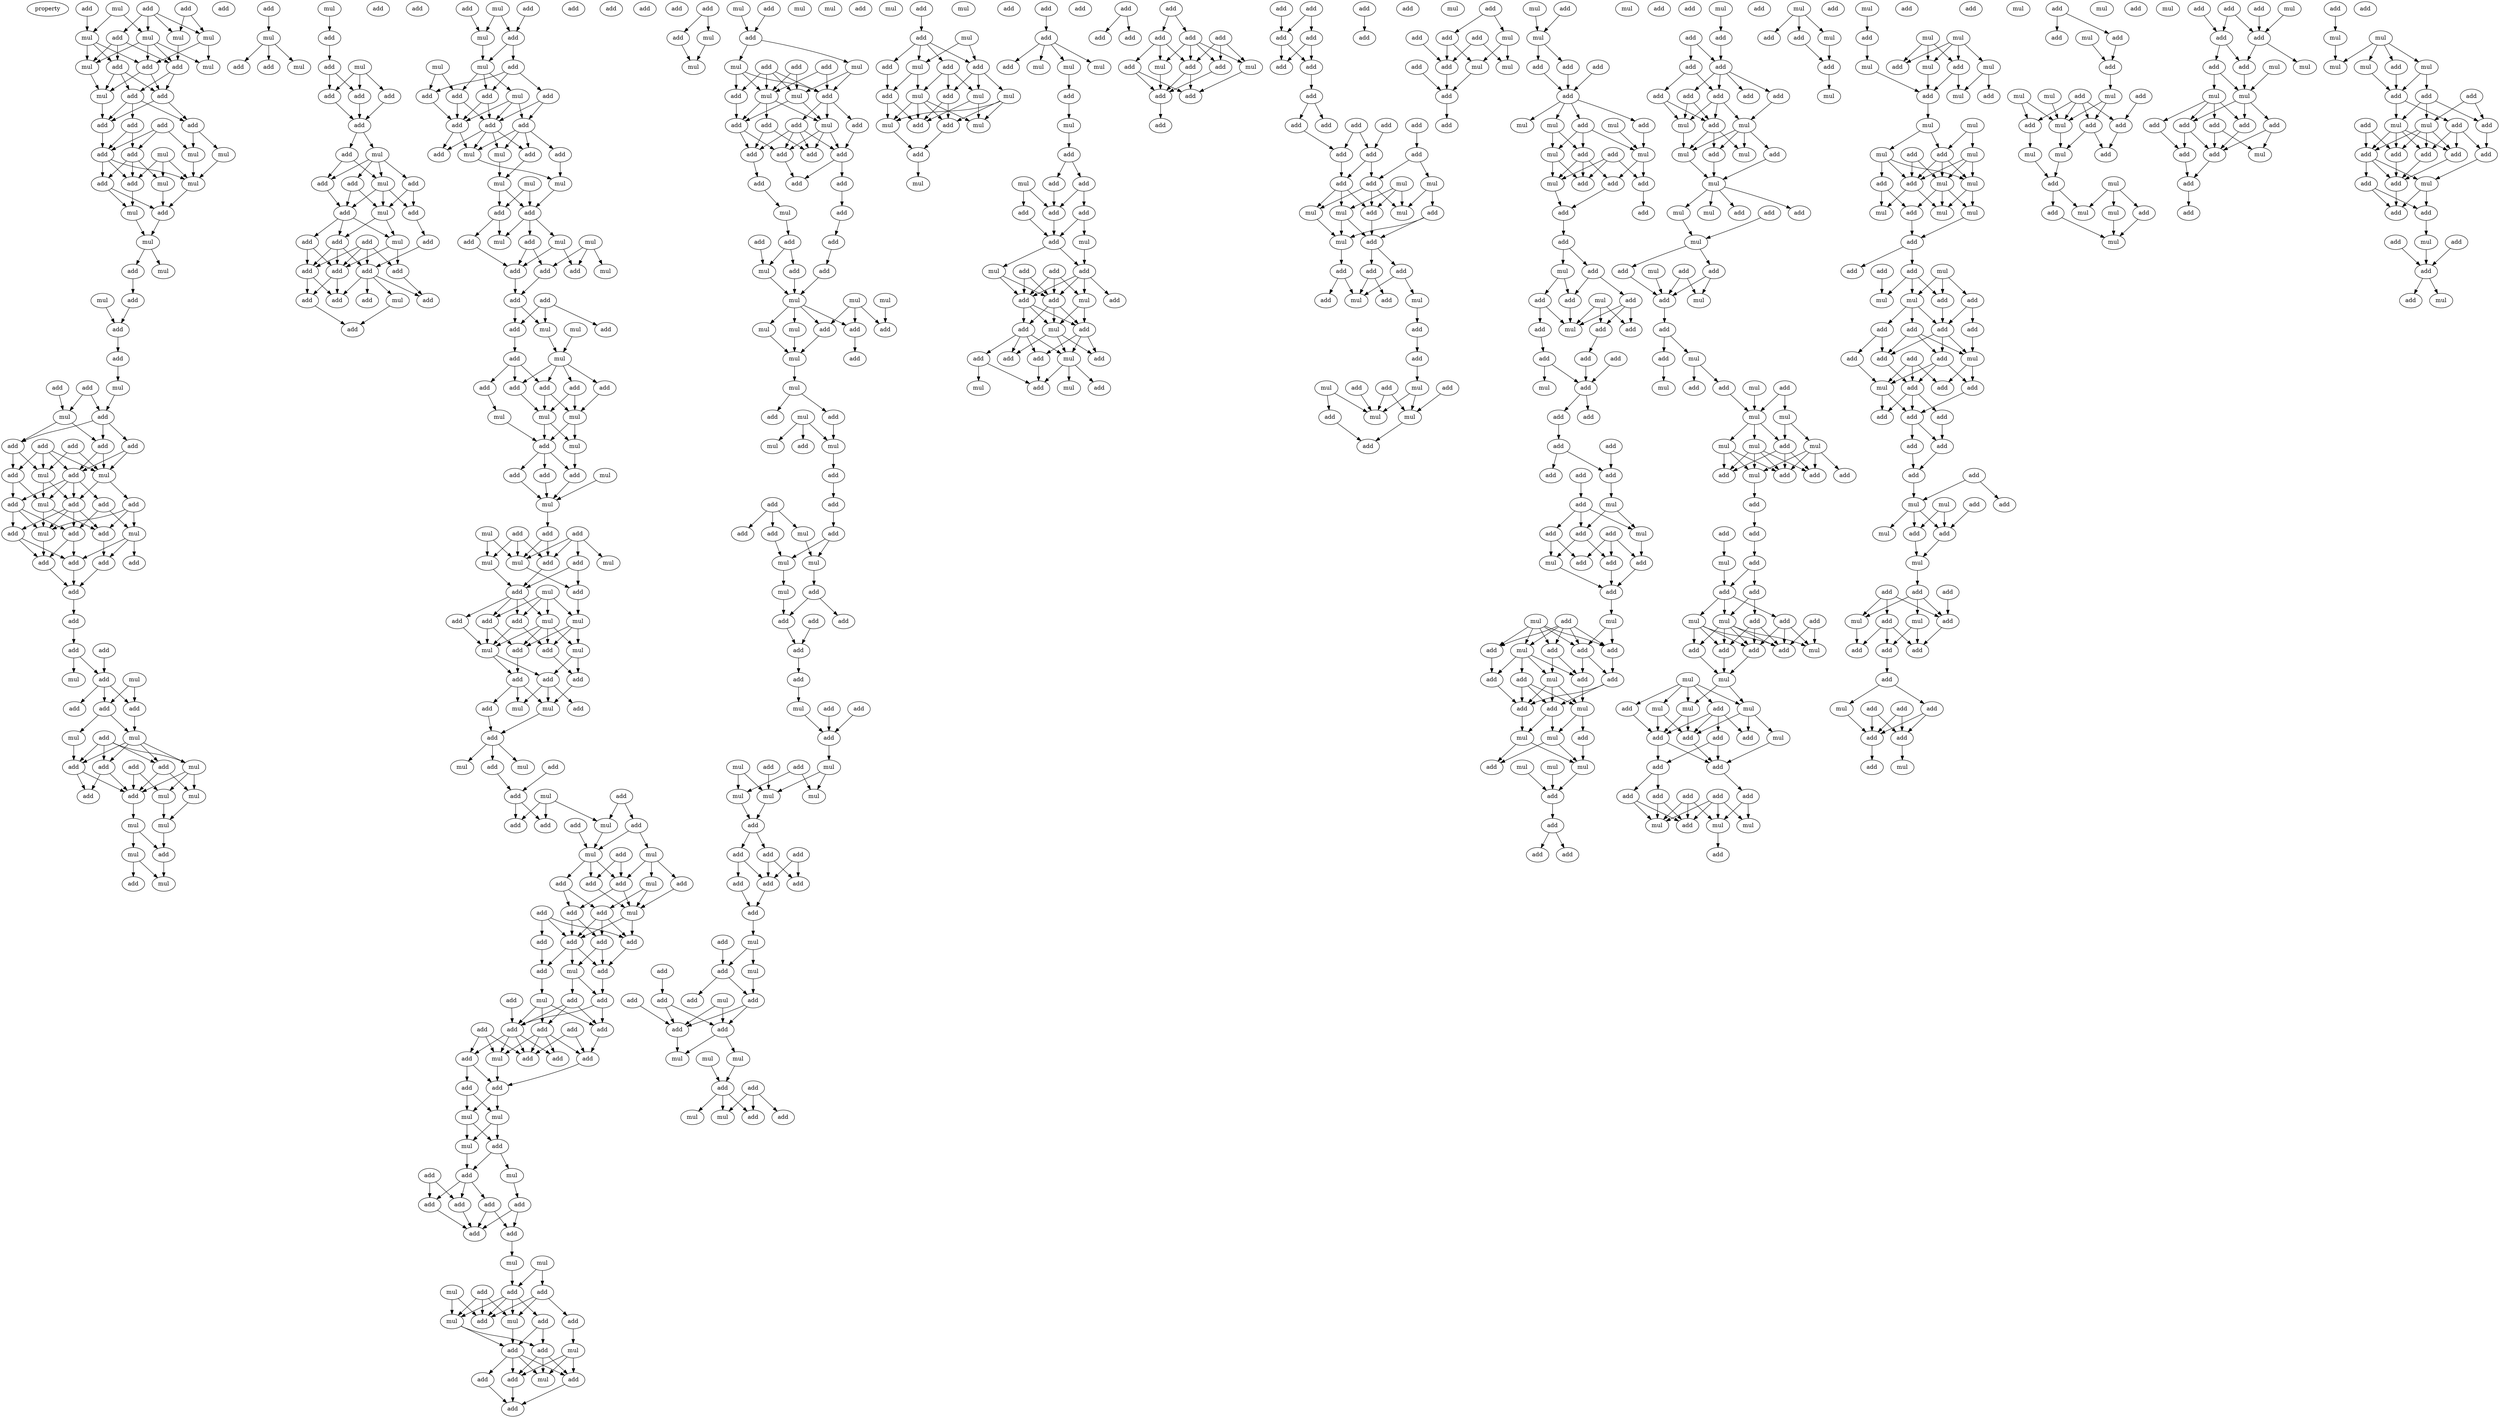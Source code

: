 digraph {
    node [fontcolor=black]
    property [mul=2,lf=1.8]
    0 [ label = add ];
    1 [ label = add ];
    2 [ label = add ];
    3 [ label = mul ];
    4 [ label = mul ];
    5 [ label = mul ];
    6 [ label = mul ];
    7 [ label = mul ];
    8 [ label = add ];
    9 [ label = add ];
    10 [ label = add ];
    11 [ label = mul ];
    12 [ label = add ];
    13 [ label = mul ];
    14 [ label = mul ];
    15 [ label = add ];
    16 [ label = add ];
    17 [ label = add ];
    18 [ label = add ];
    19 [ label = add ];
    20 [ label = add ];
    21 [ label = mul ];
    22 [ label = mul ];
    23 [ label = add ];
    24 [ label = mul ];
    25 [ label = add ];
    26 [ label = mul ];
    27 [ label = mul ];
    28 [ label = add ];
    29 [ label = add ];
    30 [ label = mul ];
    31 [ label = add ];
    32 [ label = mul ];
    33 [ label = add ];
    34 [ label = mul ];
    35 [ label = mul ];
    36 [ label = add ];
    37 [ label = add ];
    38 [ label = add ];
    39 [ label = add ];
    40 [ label = add ];
    41 [ label = mul ];
    42 [ label = add ];
    43 [ label = mul ];
    44 [ label = add ];
    45 [ label = add ];
    46 [ label = add ];
    47 [ label = add ];
    48 [ label = add ];
    49 [ label = add ];
    50 [ label = add ];
    51 [ label = mul ];
    52 [ label = mul ];
    53 [ label = add ];
    54 [ label = add ];
    55 [ label = mul ];
    56 [ label = add ];
    57 [ label = add ];
    58 [ label = add ];
    59 [ label = mul ];
    60 [ label = add ];
    61 [ label = add ];
    62 [ label = mul ];
    63 [ label = add ];
    64 [ label = add ];
    65 [ label = add ];
    66 [ label = add ];
    67 [ label = add ];
    68 [ label = add ];
    69 [ label = add ];
    70 [ label = add ];
    71 [ label = add ];
    72 [ label = mul ];
    73 [ label = add ];
    74 [ label = mul ];
    75 [ label = add ];
    76 [ label = add ];
    77 [ label = add ];
    78 [ label = add ];
    79 [ label = mul ];
    80 [ label = mul ];
    81 [ label = add ];
    82 [ label = mul ];
    83 [ label = add ];
    84 [ label = add ];
    85 [ label = add ];
    86 [ label = add ];
    87 [ label = mul ];
    88 [ label = mul ];
    89 [ label = add ];
    90 [ label = mul ];
    91 [ label = mul ];
    92 [ label = mul ];
    93 [ label = add ];
    94 [ label = add ];
    95 [ label = mul ];
    96 [ label = add ];
    97 [ label = mul ];
    98 [ label = add ];
    99 [ label = mul ];
    100 [ label = add ];
    101 [ label = mul ];
    102 [ label = add ];
    103 [ label = add ];
    104 [ label = mul ];
    105 [ label = add ];
    106 [ label = add ];
    107 [ label = add ];
    108 [ label = add ];
    109 [ label = add ];
    110 [ label = mul ];
    111 [ label = add ];
    112 [ label = add ];
    113 [ label = mul ];
    114 [ label = add ];
    115 [ label = add ];
    116 [ label = add ];
    117 [ label = add ];
    118 [ label = mul ];
    119 [ label = add ];
    120 [ label = add ];
    121 [ label = mul ];
    122 [ label = add ];
    123 [ label = add ];
    124 [ label = add ];
    125 [ label = add ];
    126 [ label = add ];
    127 [ label = add ];
    128 [ label = add ];
    129 [ label = add ];
    130 [ label = mul ];
    131 [ label = add ];
    132 [ label = add ];
    133 [ label = add ];
    134 [ label = add ];
    135 [ label = add ];
    136 [ label = mul ];
    137 [ label = add ];
    138 [ label = add ];
    139 [ label = mul ];
    140 [ label = mul ];
    141 [ label = mul ];
    142 [ label = add ];
    143 [ label = add ];
    144 [ label = add ];
    145 [ label = add ];
    146 [ label = add ];
    147 [ label = mul ];
    148 [ label = add ];
    149 [ label = add ];
    150 [ label = add ];
    151 [ label = add ];
    152 [ label = add ];
    153 [ label = mul ];
    154 [ label = add ];
    155 [ label = mul ];
    156 [ label = mul ];
    157 [ label = mul ];
    158 [ label = mul ];
    159 [ label = add ];
    160 [ label = add ];
    161 [ label = mul ];
    162 [ label = add ];
    163 [ label = mul ];
    164 [ label = add ];
    165 [ label = mul ];
    166 [ label = add ];
    167 [ label = mul ];
    168 [ label = add ];
    169 [ label = add ];
    170 [ label = add ];
    171 [ label = add ];
    172 [ label = mul ];
    173 [ label = add ];
    174 [ label = add ];
    175 [ label = mul ];
    176 [ label = add ];
    177 [ label = add ];
    178 [ label = mul ];
    179 [ label = add ];
    180 [ label = add ];
    181 [ label = add ];
    182 [ label = add ];
    183 [ label = add ];
    184 [ label = mul ];
    185 [ label = mul ];
    186 [ label = mul ];
    187 [ label = mul ];
    188 [ label = add ];
    189 [ label = add ];
    190 [ label = mul ];
    191 [ label = add ];
    192 [ label = add ];
    193 [ label = add ];
    194 [ label = mul ];
    195 [ label = add ];
    196 [ label = mul ];
    197 [ label = add ];
    198 [ label = add ];
    199 [ label = add ];
    200 [ label = add ];
    201 [ label = mul ];
    202 [ label = mul ];
    203 [ label = mul ];
    204 [ label = mul ];
    205 [ label = add ];
    206 [ label = add ];
    207 [ label = mul ];
    208 [ label = add ];
    209 [ label = mul ];
    210 [ label = add ];
    211 [ label = add ];
    212 [ label = add ];
    213 [ label = mul ];
    214 [ label = add ];
    215 [ label = mul ];
    216 [ label = add ];
    217 [ label = add ];
    218 [ label = add ];
    219 [ label = mul ];
    220 [ label = mul ];
    221 [ label = add ];
    222 [ label = add ];
    223 [ label = add ];
    224 [ label = mul ];
    225 [ label = mul ];
    226 [ label = add ];
    227 [ label = add ];
    228 [ label = add ];
    229 [ label = mul ];
    230 [ label = add ];
    231 [ label = add ];
    232 [ label = add ];
    233 [ label = add ];
    234 [ label = add ];
    235 [ label = add ];
    236 [ label = mul ];
    237 [ label = add ];
    238 [ label = mul ];
    239 [ label = mul ];
    240 [ label = add ];
    241 [ label = add ];
    242 [ label = mul ];
    243 [ label = add ];
    244 [ label = add ];
    245 [ label = add ];
    246 [ label = add ];
    247 [ label = add ];
    248 [ label = mul ];
    249 [ label = add ];
    250 [ label = add ];
    251 [ label = add ];
    252 [ label = add ];
    253 [ label = add ];
    254 [ label = add ];
    255 [ label = mul ];
    256 [ label = add ];
    257 [ label = mul ];
    258 [ label = add ];
    259 [ label = add ];
    260 [ label = add ];
    261 [ label = add ];
    262 [ label = add ];
    263 [ label = add ];
    264 [ label = add ];
    265 [ label = add ];
    266 [ label = add ];
    267 [ label = add ];
    268 [ label = add ];
    269 [ label = mul ];
    270 [ label = add ];
    271 [ label = add ];
    272 [ label = mul ];
    273 [ label = mul ];
    274 [ label = mul ];
    275 [ label = add ];
    276 [ label = add ];
    277 [ label = mul ];
    278 [ label = add ];
    279 [ label = add ];
    280 [ label = add ];
    281 [ label = add ];
    282 [ label = add ];
    283 [ label = add ];
    284 [ label = add ];
    285 [ label = mul ];
    286 [ label = mul ];
    287 [ label = add ];
    288 [ label = mul ];
    289 [ label = add ];
    290 [ label = add ];
    291 [ label = add ];
    292 [ label = mul ];
    293 [ label = add ];
    294 [ label = mul ];
    295 [ label = add ];
    296 [ label = add ];
    297 [ label = mul ];
    298 [ label = add ];
    299 [ label = add ];
    300 [ label = add ];
    301 [ label = add ];
    302 [ label = mul ];
    303 [ label = add ];
    304 [ label = add ];
    305 [ label = add ];
    306 [ label = add ];
    307 [ label = mul ];
    308 [ label = mul ];
    309 [ label = add ];
    310 [ label = mul ];
    311 [ label = add ];
    312 [ label = add ];
    313 [ label = add ];
    314 [ label = add ];
    315 [ label = mul ];
    316 [ label = mul ];
    317 [ label = mul ];
    318 [ label = add ];
    319 [ label = mul ];
    320 [ label = add ];
    321 [ label = mul ];
    322 [ label = add ];
    323 [ label = add ];
    324 [ label = add ];
    325 [ label = add ];
    326 [ label = add ];
    327 [ label = add ];
    328 [ label = add ];
    329 [ label = add ];
    330 [ label = add ];
    331 [ label = add ];
    332 [ label = add ];
    333 [ label = mul ];
    334 [ label = add ];
    335 [ label = add ];
    336 [ label = add ];
    337 [ label = add ];
    338 [ label = mul ];
    339 [ label = add ];
    340 [ label = add ];
    341 [ label = mul ];
    342 [ label = mul ];
    343 [ label = mul ];
    344 [ label = mul ];
    345 [ label = add ];
    346 [ label = add ];
    347 [ label = mul ];
    348 [ label = add ];
    349 [ label = mul ];
    350 [ label = add ];
    351 [ label = mul ];
    352 [ label = add ];
    353 [ label = add ];
    354 [ label = mul ];
    355 [ label = add ];
    356 [ label = mul ];
    357 [ label = mul ];
    358 [ label = add ];
    359 [ label = add ];
    360 [ label = add ];
    361 [ label = mul ];
    362 [ label = mul ];
    363 [ label = add ];
    364 [ label = add ];
    365 [ label = add ];
    366 [ label = mul ];
    367 [ label = mul ];
    368 [ label = mul ];
    369 [ label = add ];
    370 [ label = add ];
    371 [ label = add ];
    372 [ label = add ];
    373 [ label = add ];
    374 [ label = add ];
    375 [ label = mul ];
    376 [ label = add ];
    377 [ label = add ];
    378 [ label = mul ];
    379 [ label = add ];
    380 [ label = add ];
    381 [ label = add ];
    382 [ label = mul ];
    383 [ label = add ];
    384 [ label = mul ];
    385 [ label = mul ];
    386 [ label = mul ];
    387 [ label = mul ];
    388 [ label = add ];
    389 [ label = add ];
    390 [ label = add ];
    391 [ label = add ];
    392 [ label = add ];
    393 [ label = mul ];
    394 [ label = add ];
    395 [ label = add ];
    396 [ label = add ];
    397 [ label = add ];
    398 [ label = mul ];
    399 [ label = mul ];
    400 [ label = add ];
    401 [ label = add ];
    402 [ label = add ];
    403 [ label = add ];
    404 [ label = add ];
    405 [ label = add ];
    406 [ label = mul ];
    407 [ label = add ];
    408 [ label = add ];
    409 [ label = mul ];
    410 [ label = mul ];
    411 [ label = mul ];
    412 [ label = add ];
    413 [ label = add ];
    414 [ label = add ];
    415 [ label = mul ];
    416 [ label = add ];
    417 [ label = mul ];
    418 [ label = add ];
    419 [ label = add ];
    420 [ label = mul ];
    421 [ label = mul ];
    422 [ label = add ];
    423 [ label = add ];
    424 [ label = add ];
    425 [ label = mul ];
    426 [ label = mul ];
    427 [ label = add ];
    428 [ label = mul ];
    429 [ label = add ];
    430 [ label = mul ];
    431 [ label = mul ];
    432 [ label = add ];
    433 [ label = mul ];
    434 [ label = add ];
    435 [ label = add ];
    436 [ label = add ];
    437 [ label = add ];
    438 [ label = mul ];
    439 [ label = add ];
    440 [ label = add ];
    441 [ label = mul ];
    442 [ label = mul ];
    443 [ label = mul ];
    444 [ label = add ];
    445 [ label = mul ];
    446 [ label = add ];
    447 [ label = add ];
    448 [ label = add ];
    449 [ label = add ];
    450 [ label = mul ];
    451 [ label = add ];
    452 [ label = add ];
    453 [ label = add ];
    454 [ label = add ];
    455 [ label = mul ];
    456 [ label = add ];
    457 [ label = mul ];
    458 [ label = add ];
    459 [ label = add ];
    460 [ label = add ];
    461 [ label = add ];
    462 [ label = mul ];
    463 [ label = add ];
    464 [ label = mul ];
    465 [ label = add ];
    466 [ label = add ];
    467 [ label = add ];
    468 [ label = add ];
    469 [ label = mul ];
    470 [ label = add ];
    471 [ label = add ];
    472 [ label = mul ];
    473 [ label = mul ];
    474 [ label = add ];
    475 [ label = add ];
    476 [ label = add ];
    477 [ label = add ];
    478 [ label = add ];
    479 [ label = add ];
    480 [ label = add ];
    481 [ label = add ];
    482 [ label = add ];
    483 [ label = mul ];
    484 [ label = add ];
    485 [ label = add ];
    486 [ label = add ];
    487 [ label = mul ];
    488 [ label = add ];
    489 [ label = add ];
    490 [ label = add ];
    491 [ label = add ];
    492 [ label = add ];
    493 [ label = add ];
    494 [ label = add ];
    495 [ label = add ];
    496 [ label = add ];
    497 [ label = add ];
    498 [ label = add ];
    499 [ label = add ];
    500 [ label = add ];
    501 [ label = add ];
    502 [ label = add ];
    503 [ label = add ];
    504 [ label = add ];
    505 [ label = add ];
    506 [ label = mul ];
    507 [ label = add ];
    508 [ label = mul ];
    509 [ label = add ];
    510 [ label = mul ];
    511 [ label = add ];
    512 [ label = mul ];
    513 [ label = add ];
    514 [ label = mul ];
    515 [ label = add ];
    516 [ label = mul ];
    517 [ label = add ];
    518 [ label = add ];
    519 [ label = add ];
    520 [ label = add ];
    521 [ label = mul ];
    522 [ label = add ];
    523 [ label = mul ];
    524 [ label = add ];
    525 [ label = add ];
    526 [ label = add ];
    527 [ label = add ];
    528 [ label = mul ];
    529 [ label = add ];
    530 [ label = mul ];
    531 [ label = mul ];
    532 [ label = mul ];
    533 [ label = add ];
    534 [ label = add ];
    535 [ label = add ];
    536 [ label = add ];
    537 [ label = add ];
    538 [ label = mul ];
    539 [ label = add ];
    540 [ label = add ];
    541 [ label = add ];
    542 [ label = mul ];
    543 [ label = add ];
    544 [ label = add ];
    545 [ label = add ];
    546 [ label = mul ];
    547 [ label = mul ];
    548 [ label = add ];
    549 [ label = mul ];
    550 [ label = add ];
    551 [ label = add ];
    552 [ label = mul ];
    553 [ label = add ];
    554 [ label = mul ];
    555 [ label = add ];
    556 [ label = add ];
    557 [ label = add ];
    558 [ label = mul ];
    559 [ label = add ];
    560 [ label = mul ];
    561 [ label = mul ];
    562 [ label = add ];
    563 [ label = mul ];
    564 [ label = mul ];
    565 [ label = add ];
    566 [ label = add ];
    567 [ label = mul ];
    568 [ label = add ];
    569 [ label = add ];
    570 [ label = add ];
    571 [ label = add ];
    572 [ label = add ];
    573 [ label = add ];
    574 [ label = add ];
    575 [ label = add ];
    576 [ label = mul ];
    577 [ label = add ];
    578 [ label = add ];
    579 [ label = mul ];
    580 [ label = add ];
    581 [ label = add ];
    582 [ label = add ];
    583 [ label = mul ];
    584 [ label = add ];
    585 [ label = add ];
    586 [ label = add ];
    587 [ label = add ];
    588 [ label = mul ];
    589 [ label = add ];
    590 [ label = add ];
    591 [ label = add ];
    592 [ label = add ];
    593 [ label = add ];
    594 [ label = add ];
    595 [ label = add ];
    596 [ label = add ];
    597 [ label = mul ];
    598 [ label = add ];
    599 [ label = add ];
    600 [ label = add ];
    601 [ label = mul ];
    602 [ label = add ];
    603 [ label = add ];
    604 [ label = add ];
    605 [ label = add ];
    606 [ label = mul ];
    607 [ label = add ];
    608 [ label = add ];
    609 [ label = mul ];
    610 [ label = add ];
    611 [ label = mul ];
    612 [ label = add ];
    613 [ label = add ];
    614 [ label = add ];
    615 [ label = mul ];
    616 [ label = add ];
    617 [ label = add ];
    618 [ label = add ];
    619 [ label = add ];
    620 [ label = add ];
    621 [ label = mul ];
    622 [ label = add ];
    623 [ label = add ];
    624 [ label = mul ];
    625 [ label = mul ];
    626 [ label = mul ];
    627 [ label = add ];
    628 [ label = mul ];
    629 [ label = mul ];
    630 [ label = mul ];
    631 [ label = add ];
    632 [ label = add ];
    633 [ label = add ];
    634 [ label = mul ];
    635 [ label = add ];
    636 [ label = add ];
    637 [ label = add ];
    638 [ label = add ];
    639 [ label = add ];
    640 [ label = add ];
    641 [ label = add ];
    642 [ label = add ];
    643 [ label = add ];
    644 [ label = add ];
    645 [ label = add ];
    646 [ label = mul ];
    647 [ label = add ];
    648 [ label = mul ];
    649 [ label = add ];
    650 [ label = mul ];
    651 [ label = mul ];
    652 [ label = add ];
    653 [ label = mul ];
    654 [ label = mul ];
    655 [ label = add ];
    656 [ label = add ];
    657 [ label = add ];
    658 [ label = mul ];
    659 [ label = mul ];
    660 [ label = add ];
    661 [ label = add ];
    662 [ label = add ];
    663 [ label = mul ];
    664 [ label = mul ];
    665 [ label = add ];
    666 [ label = add ];
    667 [ label = add ];
    668 [ label = add ];
    669 [ label = mul ];
    670 [ label = add ];
    671 [ label = add ];
    672 [ label = add ];
    673 [ label = mul ];
    674 [ label = mul ];
    675 [ label = mul ];
    676 [ label = mul ];
    677 [ label = mul ];
    678 [ label = mul ];
    679 [ label = add ];
    680 [ label = mul ];
    681 [ label = add ];
    682 [ label = mul ];
    683 [ label = add ];
    684 [ label = add ];
    685 [ label = add ];
    686 [ label = add ];
    687 [ label = add ];
    688 [ label = add ];
    689 [ label = add ];
    690 [ label = mul ];
    691 [ label = add ];
    692 [ label = add ];
    693 [ label = mul ];
    694 [ label = mul ];
    695 [ label = add ];
    696 [ label = add ];
    697 [ label = add ];
    698 [ label = mul ];
    699 [ label = add ];
    700 [ label = add ];
    701 [ label = add ];
    702 [ label = add ];
    703 [ label = mul ];
    704 [ label = mul ];
    705 [ label = mul ];
    706 [ label = mul ];
    707 [ label = add ];
    708 [ label = add ];
    709 [ label = mul ];
    710 [ label = add ];
    711 [ label = add ];
    712 [ label = add ];
    713 [ label = add ];
    714 [ label = mul ];
    715 [ label = add ];
    716 [ label = add ];
    717 [ label = add ];
    718 [ label = add ];
    719 [ label = add ];
    720 [ label = add ];
    721 [ label = add ];
    722 [ label = mul ];
    723 [ label = add ];
    724 [ label = mul ];
    725 [ label = mul ];
    726 [ label = add ];
    727 [ label = mul ];
    728 [ label = add ];
    729 [ label = add ];
    730 [ label = add ];
    731 [ label = mul ];
    732 [ label = add ];
    733 [ label = mul ];
    734 [ label = mul ];
    735 [ label = mul ];
    736 [ label = add ];
    737 [ label = mul ];
    738 [ label = mul ];
    739 [ label = add ];
    740 [ label = mul ];
    741 [ label = mul ];
    742 [ label = add ];
    743 [ label = mul ];
    744 [ label = add ];
    745 [ label = add ];
    746 [ label = mul ];
    747 [ label = mul ];
    748 [ label = add ];
    749 [ label = mul ];
    750 [ label = add ];
    751 [ label = mul ];
    752 [ label = mul ];
    753 [ label = add ];
    754 [ label = add ];
    755 [ label = mul ];
    756 [ label = add ];
    757 [ label = mul ];
    758 [ label = mul ];
    759 [ label = mul ];
    760 [ label = add ];
    761 [ label = add ];
    762 [ label = add ];
    763 [ label = mul ];
    764 [ label = add ];
    765 [ label = mul ];
    766 [ label = add ];
    767 [ label = add ];
    768 [ label = mul ];
    769 [ label = add ];
    770 [ label = add ];
    771 [ label = add ];
    772 [ label = add ];
    773 [ label = add ];
    774 [ label = add ];
    775 [ label = add ];
    776 [ label = mul ];
    777 [ label = add ];
    778 [ label = add ];
    779 [ label = add ];
    780 [ label = mul ];
    781 [ label = add ];
    782 [ label = add ];
    783 [ label = add ];
    784 [ label = add ];
    785 [ label = add ];
    786 [ label = add ];
    787 [ label = add ];
    788 [ label = add ];
    789 [ label = add ];
    790 [ label = add ];
    791 [ label = add ];
    792 [ label = mul ];
    793 [ label = mul ];
    794 [ label = add ];
    795 [ label = add ];
    796 [ label = mul ];
    797 [ label = add ];
    798 [ label = mul ];
    799 [ label = add ];
    800 [ label = add ];
    801 [ label = add ];
    802 [ label = mul ];
    803 [ label = add ];
    804 [ label = mul ];
    805 [ label = add ];
    806 [ label = add ];
    807 [ label = add ];
    808 [ label = add ];
    809 [ label = add ];
    810 [ label = add ];
    811 [ label = add ];
    812 [ label = mul ];
    813 [ label = add ];
    814 [ label = add ];
    815 [ label = mul ];
    816 [ label = add ];
    817 [ label = mul ];
    818 [ label = add ];
    819 [ label = add ];
    820 [ label = mul ];
    821 [ label = add ];
    822 [ label = add ];
    823 [ label = mul ];
    824 [ label = add ];
    825 [ label = add ];
    826 [ label = add ];
    827 [ label = mul ];
    828 [ label = mul ];
    829 [ label = mul ];
    830 [ label = add ];
    831 [ label = mul ];
    832 [ label = add ];
    833 [ label = add ];
    834 [ label = add ];
    835 [ label = add ];
    836 [ label = mul ];
    837 [ label = mul ];
    838 [ label = mul ];
    839 [ label = add ];
    840 [ label = mul ];
    841 [ label = add ];
    842 [ label = add ];
    843 [ label = mul ];
    844 [ label = mul ];
    845 [ label = mul ];
    846 [ label = add ];
    847 [ label = add ];
    848 [ label = mul ];
    849 [ label = add ];
    850 [ label = add ];
    851 [ label = add ];
    852 [ label = mul ];
    853 [ label = add ];
    854 [ label = add ];
    855 [ label = mul ];
    856 [ label = mul ];
    857 [ label = mul ];
    858 [ label = add ];
    859 [ label = add ];
    860 [ label = add ];
    861 [ label = add ];
    862 [ label = add ];
    863 [ label = add ];
    864 [ label = mul ];
    865 [ label = add ];
    866 [ label = add ];
    867 [ label = add ];
    868 [ label = add ];
    869 [ label = mul ];
    870 [ label = mul ];
    871 [ label = mul ];
    872 [ label = mul ];
    873 [ label = mul ];
    874 [ label = add ];
    875 [ label = add ];
    876 [ label = add ];
    877 [ label = add ];
    878 [ label = mul ];
    879 [ label = add ];
    880 [ label = add ];
    881 [ label = add ];
    882 [ label = mul ];
    883 [ label = add ];
    884 [ label = add ];
    885 [ label = add ];
    886 [ label = add ];
    887 [ label = add ];
    888 [ label = add ];
    889 [ label = add ];
    890 [ label = mul ];
    891 [ label = add ];
    892 [ label = add ];
    893 [ label = add ];
    894 [ label = mul ];
    895 [ label = add ];
    896 [ label = add ];
    897 [ label = add ];
    898 [ label = add ];
    899 [ label = mul ];
    0 -> 4 [ name = 0 ];
    0 -> 5 [ name = 1 ];
    0 -> 6 [ name = 2 ];
    0 -> 8 [ name = 3 ];
    1 -> 5 [ name = 4 ];
    1 -> 6 [ name = 5 ];
    2 -> 7 [ name = 6 ];
    3 -> 4 [ name = 7 ];
    3 -> 7 [ name = 8 ];
    4 -> 9 [ name = 9 ];
    4 -> 11 [ name = 10 ];
    4 -> 12 [ name = 11 ];
    4 -> 13 [ name = 12 ];
    5 -> 9 [ name = 13 ];
    6 -> 12 [ name = 14 ];
    6 -> 13 [ name = 15 ];
    7 -> 10 [ name = 16 ];
    7 -> 11 [ name = 17 ];
    7 -> 12 [ name = 18 ];
    8 -> 9 [ name = 19 ];
    8 -> 10 [ name = 20 ];
    8 -> 11 [ name = 21 ];
    9 -> 15 [ name = 22 ];
    9 -> 16 [ name = 23 ];
    10 -> 14 [ name = 24 ];
    10 -> 15 [ name = 25 ];
    10 -> 16 [ name = 26 ];
    11 -> 14 [ name = 27 ];
    12 -> 14 [ name = 28 ];
    12 -> 16 [ name = 29 ];
    14 -> 17 [ name = 30 ];
    15 -> 17 [ name = 31 ];
    15 -> 18 [ name = 32 ];
    15 -> 19 [ name = 33 ];
    16 -> 17 [ name = 34 ];
    16 -> 19 [ name = 35 ];
    17 -> 25 [ name = 36 ];
    18 -> 23 [ name = 37 ];
    18 -> 25 [ name = 38 ];
    19 -> 22 [ name = 39 ];
    19 -> 24 [ name = 40 ];
    20 -> 22 [ name = 41 ];
    20 -> 23 [ name = 42 ];
    20 -> 25 [ name = 43 ];
    21 -> 26 [ name = 44 ];
    21 -> 27 [ name = 45 ];
    21 -> 29 [ name = 46 ];
    22 -> 27 [ name = 47 ];
    23 -> 26 [ name = 48 ];
    23 -> 28 [ name = 49 ];
    23 -> 29 [ name = 50 ];
    24 -> 27 [ name = 51 ];
    25 -> 27 [ name = 52 ];
    25 -> 28 [ name = 53 ];
    25 -> 29 [ name = 54 ];
    26 -> 31 [ name = 55 ];
    27 -> 31 [ name = 56 ];
    28 -> 30 [ name = 57 ];
    28 -> 31 [ name = 58 ];
    29 -> 30 [ name = 59 ];
    30 -> 32 [ name = 60 ];
    31 -> 32 [ name = 61 ];
    32 -> 33 [ name = 62 ];
    32 -> 34 [ name = 63 ];
    33 -> 36 [ name = 64 ];
    35 -> 37 [ name = 65 ];
    36 -> 37 [ name = 66 ];
    37 -> 38 [ name = 67 ];
    38 -> 41 [ name = 68 ];
    39 -> 43 [ name = 69 ];
    40 -> 43 [ name = 70 ];
    40 -> 44 [ name = 71 ];
    41 -> 44 [ name = 72 ];
    43 -> 47 [ name = 73 ];
    43 -> 48 [ name = 74 ];
    44 -> 47 [ name = 75 ];
    44 -> 48 [ name = 76 ];
    44 -> 49 [ name = 77 ];
    45 -> 50 [ name = 78 ];
    45 -> 51 [ name = 79 ];
    45 -> 52 [ name = 80 ];
    45 -> 53 [ name = 81 ];
    46 -> 51 [ name = 82 ];
    46 -> 52 [ name = 83 ];
    47 -> 51 [ name = 84 ];
    47 -> 53 [ name = 85 ];
    48 -> 50 [ name = 86 ];
    48 -> 52 [ name = 87 ];
    49 -> 51 [ name = 88 ];
    49 -> 53 [ name = 89 ];
    50 -> 55 [ name = 90 ];
    50 -> 57 [ name = 91 ];
    51 -> 54 [ name = 92 ];
    51 -> 58 [ name = 93 ];
    52 -> 54 [ name = 94 ];
    52 -> 55 [ name = 95 ];
    53 -> 54 [ name = 96 ];
    53 -> 55 [ name = 97 ];
    53 -> 56 [ name = 98 ];
    53 -> 57 [ name = 99 ];
    54 -> 60 [ name = 100 ];
    54 -> 61 [ name = 101 ];
    54 -> 62 [ name = 102 ];
    54 -> 63 [ name = 103 ];
    55 -> 60 [ name = 104 ];
    55 -> 62 [ name = 105 ];
    56 -> 59 [ name = 106 ];
    56 -> 61 [ name = 107 ];
    57 -> 61 [ name = 108 ];
    57 -> 62 [ name = 109 ];
    57 -> 63 [ name = 110 ];
    58 -> 59 [ name = 111 ];
    58 -> 60 [ name = 112 ];
    58 -> 62 [ name = 113 ];
    59 -> 65 [ name = 114 ];
    59 -> 66 [ name = 115 ];
    59 -> 67 [ name = 116 ];
    60 -> 65 [ name = 117 ];
    61 -> 64 [ name = 118 ];
    61 -> 66 [ name = 119 ];
    62 -> 64 [ name = 120 ];
    63 -> 64 [ name = 121 ];
    63 -> 66 [ name = 122 ];
    64 -> 68 [ name = 123 ];
    65 -> 68 [ name = 124 ];
    66 -> 68 [ name = 125 ];
    68 -> 69 [ name = 126 ];
    69 -> 70 [ name = 127 ];
    70 -> 72 [ name = 128 ];
    70 -> 73 [ name = 129 ];
    71 -> 73 [ name = 130 ];
    73 -> 75 [ name = 131 ];
    73 -> 76 [ name = 132 ];
    73 -> 77 [ name = 133 ];
    74 -> 76 [ name = 134 ];
    74 -> 77 [ name = 135 ];
    76 -> 80 [ name = 136 ];
    77 -> 79 [ name = 137 ];
    77 -> 80 [ name = 138 ];
    78 -> 81 [ name = 139 ];
    78 -> 82 [ name = 140 ];
    78 -> 83 [ name = 141 ];
    78 -> 85 [ name = 142 ];
    79 -> 83 [ name = 143 ];
    80 -> 81 [ name = 144 ];
    80 -> 82 [ name = 145 ];
    80 -> 83 [ name = 146 ];
    80 -> 85 [ name = 147 ];
    81 -> 87 [ name = 148 ];
    81 -> 89 [ name = 149 ];
    82 -> 87 [ name = 150 ];
    82 -> 88 [ name = 151 ];
    82 -> 89 [ name = 152 ];
    83 -> 86 [ name = 153 ];
    83 -> 89 [ name = 154 ];
    84 -> 88 [ name = 155 ];
    84 -> 89 [ name = 156 ];
    85 -> 86 [ name = 157 ];
    85 -> 89 [ name = 158 ];
    87 -> 91 [ name = 159 ];
    88 -> 91 [ name = 160 ];
    89 -> 90 [ name = 161 ];
    90 -> 92 [ name = 162 ];
    90 -> 93 [ name = 163 ];
    91 -> 93 [ name = 164 ];
    92 -> 94 [ name = 165 ];
    92 -> 95 [ name = 166 ];
    93 -> 95 [ name = 167 ];
    96 -> 97 [ name = 168 ];
    97 -> 98 [ name = 169 ];
    97 -> 100 [ name = 170 ];
    97 -> 101 [ name = 171 ];
    99 -> 102 [ name = 172 ];
    102 -> 103 [ name = 173 ];
    103 -> 105 [ name = 174 ];
    103 -> 106 [ name = 175 ];
    104 -> 105 [ name = 176 ];
    104 -> 106 [ name = 177 ];
    104 -> 107 [ name = 178 ];
    105 -> 108 [ name = 179 ];
    106 -> 108 [ name = 180 ];
    107 -> 108 [ name = 181 ];
    108 -> 109 [ name = 182 ];
    108 -> 110 [ name = 183 ];
    109 -> 112 [ name = 184 ];
    109 -> 113 [ name = 185 ];
    110 -> 111 [ name = 186 ];
    110 -> 112 [ name = 187 ];
    110 -> 113 [ name = 188 ];
    110 -> 114 [ name = 189 ];
    111 -> 116 [ name = 190 ];
    111 -> 118 [ name = 191 ];
    112 -> 117 [ name = 192 ];
    113 -> 116 [ name = 193 ];
    113 -> 117 [ name = 194 ];
    113 -> 118 [ name = 195 ];
    114 -> 117 [ name = 196 ];
    114 -> 118 [ name = 197 ];
    116 -> 120 [ name = 198 ];
    117 -> 121 [ name = 199 ];
    117 -> 122 [ name = 200 ];
    117 -> 123 [ name = 201 ];
    118 -> 121 [ name = 202 ];
    118 -> 123 [ name = 203 ];
    119 -> 124 [ name = 204 ];
    119 -> 125 [ name = 205 ];
    119 -> 126 [ name = 206 ];
    119 -> 127 [ name = 207 ];
    120 -> 126 [ name = 208 ];
    121 -> 124 [ name = 209 ];
    121 -> 127 [ name = 210 ];
    122 -> 124 [ name = 211 ];
    122 -> 125 [ name = 212 ];
    123 -> 124 [ name = 213 ];
    123 -> 125 [ name = 214 ];
    123 -> 126 [ name = 215 ];
    124 -> 128 [ name = 216 ];
    124 -> 129 [ name = 217 ];
    125 -> 128 [ name = 218 ];
    125 -> 129 [ name = 219 ];
    126 -> 129 [ name = 220 ];
    126 -> 130 [ name = 221 ];
    126 -> 131 [ name = 222 ];
    126 -> 132 [ name = 223 ];
    127 -> 131 [ name = 224 ];
    128 -> 133 [ name = 225 ];
    130 -> 133 [ name = 226 ];
    135 -> 139 [ name = 227 ];
    136 -> 138 [ name = 228 ];
    136 -> 139 [ name = 229 ];
    137 -> 138 [ name = 230 ];
    138 -> 140 [ name = 231 ];
    138 -> 142 [ name = 232 ];
    139 -> 140 [ name = 233 ];
    140 -> 143 [ name = 234 ];
    140 -> 146 [ name = 235 ];
    140 -> 147 [ name = 236 ];
    141 -> 143 [ name = 237 ];
    141 -> 145 [ name = 238 ];
    142 -> 144 [ name = 239 ];
    142 -> 145 [ name = 240 ];
    142 -> 146 [ name = 241 ];
    143 -> 148 [ name = 242 ];
    143 -> 150 [ name = 243 ];
    144 -> 148 [ name = 244 ];
    144 -> 149 [ name = 245 ];
    145 -> 150 [ name = 246 ];
    146 -> 148 [ name = 247 ];
    146 -> 150 [ name = 248 ];
    147 -> 148 [ name = 249 ];
    147 -> 149 [ name = 250 ];
    147 -> 150 [ name = 251 ];
    148 -> 152 [ name = 252 ];
    148 -> 153 [ name = 253 ];
    148 -> 154 [ name = 254 ];
    148 -> 155 [ name = 255 ];
    149 -> 151 [ name = 256 ];
    149 -> 153 [ name = 257 ];
    149 -> 154 [ name = 258 ];
    149 -> 155 [ name = 259 ];
    150 -> 152 [ name = 260 ];
    150 -> 153 [ name = 261 ];
    151 -> 158 [ name = 262 ];
    153 -> 158 [ name = 263 ];
    154 -> 157 [ name = 264 ];
    155 -> 157 [ name = 265 ];
    156 -> 159 [ name = 266 ];
    156 -> 160 [ name = 267 ];
    157 -> 159 [ name = 268 ];
    157 -> 160 [ name = 269 ];
    158 -> 160 [ name = 270 ];
    159 -> 162 [ name = 271 ];
    159 -> 165 [ name = 272 ];
    160 -> 163 [ name = 273 ];
    160 -> 164 [ name = 274 ];
    160 -> 165 [ name = 275 ];
    161 -> 167 [ name = 276 ];
    161 -> 168 [ name = 277 ];
    161 -> 169 [ name = 278 ];
    162 -> 166 [ name = 279 ];
    163 -> 166 [ name = 280 ];
    163 -> 168 [ name = 281 ];
    164 -> 166 [ name = 282 ];
    164 -> 169 [ name = 283 ];
    166 -> 170 [ name = 284 ];
    169 -> 170 [ name = 285 ];
    170 -> 174 [ name = 286 ];
    170 -> 175 [ name = 287 ];
    171 -> 173 [ name = 288 ];
    171 -> 174 [ name = 289 ];
    171 -> 175 [ name = 290 ];
    172 -> 178 [ name = 291 ];
    174 -> 176 [ name = 292 ];
    175 -> 178 [ name = 293 ];
    176 -> 179 [ name = 294 ];
    176 -> 180 [ name = 295 ];
    176 -> 183 [ name = 296 ];
    178 -> 179 [ name = 297 ];
    178 -> 181 [ name = 298 ];
    178 -> 182 [ name = 299 ];
    178 -> 183 [ name = 300 ];
    179 -> 185 [ name = 301 ];
    180 -> 184 [ name = 302 ];
    181 -> 185 [ name = 303 ];
    181 -> 186 [ name = 304 ];
    182 -> 186 [ name = 305 ];
    183 -> 185 [ name = 306 ];
    183 -> 186 [ name = 307 ];
    184 -> 188 [ name = 308 ];
    185 -> 187 [ name = 309 ];
    185 -> 188 [ name = 310 ];
    186 -> 187 [ name = 311 ];
    186 -> 188 [ name = 312 ];
    187 -> 192 [ name = 313 ];
    188 -> 189 [ name = 314 ];
    188 -> 191 [ name = 315 ];
    188 -> 192 [ name = 316 ];
    189 -> 194 [ name = 317 ];
    190 -> 194 [ name = 318 ];
    191 -> 194 [ name = 319 ];
    192 -> 194 [ name = 320 ];
    194 -> 197 [ name = 321 ];
    195 -> 200 [ name = 322 ];
    195 -> 201 [ name = 323 ];
    195 -> 203 [ name = 324 ];
    196 -> 201 [ name = 325 ];
    196 -> 203 [ name = 326 ];
    197 -> 200 [ name = 327 ];
    197 -> 201 [ name = 328 ];
    198 -> 199 [ name = 329 ];
    198 -> 200 [ name = 330 ];
    198 -> 201 [ name = 331 ];
    198 -> 202 [ name = 332 ];
    199 -> 205 [ name = 333 ];
    199 -> 206 [ name = 334 ];
    200 -> 205 [ name = 335 ];
    201 -> 206 [ name = 336 ];
    203 -> 205 [ name = 337 ];
    204 -> 207 [ name = 338 ];
    204 -> 209 [ name = 339 ];
    204 -> 210 [ name = 340 ];
    204 -> 211 [ name = 341 ];
    205 -> 207 [ name = 342 ];
    205 -> 208 [ name = 343 ];
    205 -> 210 [ name = 344 ];
    205 -> 211 [ name = 345 ];
    206 -> 209 [ name = 346 ];
    207 -> 212 [ name = 347 ];
    207 -> 213 [ name = 348 ];
    207 -> 214 [ name = 349 ];
    207 -> 215 [ name = 350 ];
    208 -> 213 [ name = 351 ];
    209 -> 212 [ name = 352 ];
    209 -> 214 [ name = 353 ];
    209 -> 215 [ name = 354 ];
    210 -> 212 [ name = 355 ];
    210 -> 213 [ name = 356 ];
    211 -> 213 [ name = 357 ];
    211 -> 214 [ name = 358 ];
    212 -> 217 [ name = 359 ];
    213 -> 216 [ name = 360 ];
    213 -> 217 [ name = 361 ];
    214 -> 218 [ name = 362 ];
    215 -> 216 [ name = 363 ];
    215 -> 218 [ name = 364 ];
    216 -> 219 [ name = 365 ];
    216 -> 220 [ name = 366 ];
    216 -> 222 [ name = 367 ];
    217 -> 219 [ name = 368 ];
    217 -> 220 [ name = 369 ];
    217 -> 221 [ name = 370 ];
    218 -> 220 [ name = 371 ];
    220 -> 223 [ name = 372 ];
    221 -> 223 [ name = 373 ];
    223 -> 224 [ name = 374 ];
    223 -> 225 [ name = 375 ];
    223 -> 226 [ name = 376 ];
    226 -> 231 [ name = 377 ];
    227 -> 231 [ name = 378 ];
    228 -> 235 [ name = 379 ];
    228 -> 236 [ name = 380 ];
    229 -> 232 [ name = 381 ];
    229 -> 233 [ name = 382 ];
    229 -> 236 [ name = 383 ];
    231 -> 232 [ name = 384 ];
    231 -> 233 [ name = 385 ];
    234 -> 239 [ name = 386 ];
    235 -> 238 [ name = 387 ];
    235 -> 239 [ name = 388 ];
    236 -> 239 [ name = 389 ];
    237 -> 243 [ name = 390 ];
    237 -> 244 [ name = 391 ];
    238 -> 240 [ name = 392 ];
    238 -> 242 [ name = 393 ];
    238 -> 243 [ name = 394 ];
    239 -> 241 [ name = 395 ];
    239 -> 243 [ name = 396 ];
    239 -> 244 [ name = 397 ];
    240 -> 248 [ name = 398 ];
    241 -> 245 [ name = 399 ];
    241 -> 247 [ name = 400 ];
    242 -> 247 [ name = 401 ];
    242 -> 248 [ name = 402 ];
    243 -> 245 [ name = 403 ];
    243 -> 248 [ name = 404 ];
    244 -> 248 [ name = 405 ];
    245 -> 250 [ name = 406 ];
    245 -> 252 [ name = 407 ];
    246 -> 249 [ name = 408 ];
    246 -> 250 [ name = 409 ];
    246 -> 251 [ name = 410 ];
    247 -> 249 [ name = 411 ];
    247 -> 250 [ name = 412 ];
    247 -> 252 [ name = 413 ];
    248 -> 249 [ name = 414 ];
    248 -> 250 [ name = 415 ];
    249 -> 253 [ name = 416 ];
    250 -> 253 [ name = 417 ];
    250 -> 254 [ name = 418 ];
    250 -> 255 [ name = 419 ];
    251 -> 254 [ name = 420 ];
    252 -> 253 [ name = 421 ];
    252 -> 255 [ name = 422 ];
    253 -> 259 [ name = 423 ];
    254 -> 257 [ name = 424 ];
    255 -> 258 [ name = 425 ];
    255 -> 259 [ name = 426 ];
    256 -> 264 [ name = 427 ];
    257 -> 260 [ name = 428 ];
    257 -> 262 [ name = 429 ];
    257 -> 264 [ name = 430 ];
    258 -> 260 [ name = 431 ];
    258 -> 262 [ name = 432 ];
    258 -> 264 [ name = 433 ];
    259 -> 262 [ name = 434 ];
    259 -> 264 [ name = 435 ];
    260 -> 265 [ name = 436 ];
    260 -> 267 [ name = 437 ];
    260 -> 268 [ name = 438 ];
    260 -> 269 [ name = 439 ];
    261 -> 266 [ name = 440 ];
    261 -> 267 [ name = 441 ];
    261 -> 269 [ name = 442 ];
    262 -> 268 [ name = 443 ];
    263 -> 267 [ name = 444 ];
    263 -> 268 [ name = 445 ];
    264 -> 265 [ name = 446 ];
    264 -> 266 [ name = 447 ];
    264 -> 267 [ name = 448 ];
    264 -> 269 [ name = 449 ];
    266 -> 270 [ name = 450 ];
    266 -> 271 [ name = 451 ];
    268 -> 270 [ name = 452 ];
    269 -> 270 [ name = 453 ];
    270 -> 272 [ name = 454 ];
    270 -> 273 [ name = 455 ];
    271 -> 272 [ name = 456 ];
    271 -> 273 [ name = 457 ];
    272 -> 274 [ name = 458 ];
    272 -> 275 [ name = 459 ];
    273 -> 274 [ name = 460 ];
    273 -> 275 [ name = 461 ];
    274 -> 278 [ name = 462 ];
    275 -> 277 [ name = 463 ];
    275 -> 278 [ name = 464 ];
    276 -> 281 [ name = 465 ];
    276 -> 282 [ name = 466 ];
    277 -> 279 [ name = 467 ];
    278 -> 280 [ name = 468 ];
    278 -> 281 [ name = 469 ];
    278 -> 282 [ name = 470 ];
    279 -> 283 [ name = 471 ];
    279 -> 284 [ name = 472 ];
    280 -> 283 [ name = 473 ];
    280 -> 284 [ name = 474 ];
    281 -> 283 [ name = 475 ];
    282 -> 283 [ name = 476 ];
    284 -> 286 [ name = 477 ];
    285 -> 287 [ name = 478 ];
    285 -> 290 [ name = 479 ];
    286 -> 290 [ name = 480 ];
    287 -> 291 [ name = 481 ];
    287 -> 294 [ name = 482 ];
    287 -> 295 [ name = 483 ];
    288 -> 292 [ name = 484 ];
    288 -> 295 [ name = 485 ];
    289 -> 292 [ name = 486 ];
    289 -> 294 [ name = 487 ];
    289 -> 295 [ name = 488 ];
    290 -> 292 [ name = 489 ];
    290 -> 293 [ name = 490 ];
    290 -> 294 [ name = 491 ];
    290 -> 295 [ name = 492 ];
    291 -> 297 [ name = 493 ];
    292 -> 296 [ name = 494 ];
    292 -> 298 [ name = 495 ];
    293 -> 296 [ name = 496 ];
    293 -> 298 [ name = 497 ];
    294 -> 298 [ name = 498 ];
    296 -> 299 [ name = 499 ];
    296 -> 301 [ name = 500 ];
    296 -> 302 [ name = 501 ];
    297 -> 299 [ name = 502 ];
    297 -> 301 [ name = 503 ];
    297 -> 302 [ name = 504 ];
    298 -> 299 [ name = 505 ];
    298 -> 300 [ name = 506 ];
    298 -> 301 [ name = 507 ];
    298 -> 302 [ name = 508 ];
    299 -> 303 [ name = 509 ];
    300 -> 303 [ name = 510 ];
    301 -> 303 [ name = 511 ];
    305 -> 306 [ name = 512 ];
    305 -> 307 [ name = 513 ];
    306 -> 310 [ name = 514 ];
    307 -> 310 [ name = 515 ];
    308 -> 311 [ name = 516 ];
    309 -> 311 [ name = 517 ];
    311 -> 315 [ name = 518 ];
    311 -> 316 [ name = 519 ];
    312 -> 317 [ name = 520 ];
    312 -> 319 [ name = 521 ];
    313 -> 317 [ name = 522 ];
    313 -> 318 [ name = 523 ];
    314 -> 317 [ name = 524 ];
    314 -> 318 [ name = 525 ];
    314 -> 319 [ name = 526 ];
    314 -> 320 [ name = 527 ];
    315 -> 317 [ name = 528 ];
    315 -> 318 [ name = 529 ];
    315 -> 320 [ name = 530 ];
    316 -> 318 [ name = 531 ];
    316 -> 319 [ name = 532 ];
    317 -> 321 [ name = 533 ];
    317 -> 322 [ name = 534 ];
    317 -> 323 [ name = 535 ];
    318 -> 321 [ name = 536 ];
    318 -> 324 [ name = 537 ];
    318 -> 325 [ name = 538 ];
    319 -> 321 [ name = 539 ];
    319 -> 323 [ name = 540 ];
    320 -> 323 [ name = 541 ];
    321 -> 327 [ name = 542 ];
    321 -> 328 [ name = 543 ];
    321 -> 329 [ name = 544 ];
    322 -> 326 [ name = 545 ];
    322 -> 329 [ name = 546 ];
    323 -> 326 [ name = 547 ];
    323 -> 328 [ name = 548 ];
    324 -> 326 [ name = 549 ];
    324 -> 327 [ name = 550 ];
    324 -> 328 [ name = 551 ];
    324 -> 329 [ name = 552 ];
    325 -> 327 [ name = 553 ];
    326 -> 332 [ name = 554 ];
    327 -> 330 [ name = 555 ];
    327 -> 331 [ name = 556 ];
    328 -> 330 [ name = 557 ];
    331 -> 334 [ name = 558 ];
    332 -> 333 [ name = 559 ];
    333 -> 335 [ name = 560 ];
    334 -> 337 [ name = 561 ];
    335 -> 338 [ name = 562 ];
    335 -> 340 [ name = 563 ];
    336 -> 338 [ name = 564 ];
    337 -> 339 [ name = 565 ];
    338 -> 342 [ name = 566 ];
    339 -> 342 [ name = 567 ];
    340 -> 342 [ name = 568 ];
    341 -> 345 [ name = 569 ];
    341 -> 346 [ name = 570 ];
    341 -> 348 [ name = 571 ];
    342 -> 344 [ name = 572 ];
    342 -> 346 [ name = 573 ];
    342 -> 347 [ name = 574 ];
    342 -> 348 [ name = 575 ];
    343 -> 345 [ name = 576 ];
    344 -> 349 [ name = 577 ];
    346 -> 349 [ name = 578 ];
    347 -> 349 [ name = 579 ];
    348 -> 350 [ name = 580 ];
    349 -> 351 [ name = 581 ];
    351 -> 352 [ name = 582 ];
    351 -> 353 [ name = 583 ];
    352 -> 357 [ name = 584 ];
    354 -> 355 [ name = 585 ];
    354 -> 356 [ name = 586 ];
    354 -> 357 [ name = 587 ];
    357 -> 358 [ name = 588 ];
    358 -> 360 [ name = 589 ];
    359 -> 362 [ name = 590 ];
    359 -> 363 [ name = 591 ];
    359 -> 364 [ name = 592 ];
    360 -> 365 [ name = 593 ];
    362 -> 367 [ name = 594 ];
    364 -> 366 [ name = 595 ];
    365 -> 366 [ name = 596 ];
    365 -> 367 [ name = 597 ];
    366 -> 368 [ name = 598 ];
    367 -> 369 [ name = 599 ];
    368 -> 370 [ name = 600 ];
    369 -> 370 [ name = 601 ];
    369 -> 371 [ name = 602 ];
    370 -> 373 [ name = 603 ];
    372 -> 373 [ name = 604 ];
    373 -> 374 [ name = 605 ];
    374 -> 375 [ name = 606 ];
    375 -> 380 [ name = 607 ];
    376 -> 380 [ name = 608 ];
    377 -> 380 [ name = 609 ];
    380 -> 384 [ name = 610 ];
    381 -> 385 [ name = 611 ];
    382 -> 385 [ name = 612 ];
    382 -> 387 [ name = 613 ];
    383 -> 386 [ name = 614 ];
    383 -> 387 [ name = 615 ];
    384 -> 385 [ name = 616 ];
    384 -> 386 [ name = 617 ];
    385 -> 388 [ name = 618 ];
    387 -> 388 [ name = 619 ];
    388 -> 389 [ name = 620 ];
    388 -> 391 [ name = 621 ];
    389 -> 392 [ name = 622 ];
    389 -> 395 [ name = 623 ];
    390 -> 392 [ name = 624 ];
    390 -> 395 [ name = 625 ];
    391 -> 392 [ name = 626 ];
    391 -> 394 [ name = 627 ];
    392 -> 396 [ name = 628 ];
    394 -> 396 [ name = 629 ];
    396 -> 398 [ name = 630 ];
    397 -> 400 [ name = 631 ];
    398 -> 399 [ name = 632 ];
    398 -> 400 [ name = 633 ];
    399 -> 404 [ name = 634 ];
    400 -> 403 [ name = 635 ];
    400 -> 404 [ name = 636 ];
    401 -> 405 [ name = 637 ];
    402 -> 407 [ name = 638 ];
    404 -> 407 [ name = 639 ];
    404 -> 408 [ name = 640 ];
    405 -> 407 [ name = 641 ];
    405 -> 408 [ name = 642 ];
    406 -> 407 [ name = 643 ];
    406 -> 408 [ name = 644 ];
    407 -> 409 [ name = 645 ];
    408 -> 409 [ name = 646 ];
    408 -> 410 [ name = 647 ];
    410 -> 412 [ name = 648 ];
    411 -> 412 [ name = 649 ];
    412 -> 415 [ name = 650 ];
    412 -> 416 [ name = 651 ];
    412 -> 417 [ name = 652 ];
    413 -> 414 [ name = 653 ];
    413 -> 416 [ name = 654 ];
    413 -> 417 [ name = 655 ];
    418 -> 419 [ name = 656 ];
    419 -> 421 [ name = 657 ];
    419 -> 422 [ name = 658 ];
    419 -> 423 [ name = 659 ];
    419 -> 424 [ name = 660 ];
    420 -> 421 [ name = 661 ];
    420 -> 422 [ name = 662 ];
    421 -> 427 [ name = 663 ];
    421 -> 428 [ name = 664 ];
    422 -> 425 [ name = 665 ];
    422 -> 426 [ name = 666 ];
    422 -> 429 [ name = 667 ];
    423 -> 427 [ name = 668 ];
    424 -> 425 [ name = 669 ];
    424 -> 428 [ name = 670 ];
    424 -> 429 [ name = 671 ];
    425 -> 433 [ name = 672 ];
    425 -> 434 [ name = 673 ];
    426 -> 431 [ name = 674 ];
    426 -> 432 [ name = 675 ];
    426 -> 433 [ name = 676 ];
    427 -> 431 [ name = 677 ];
    427 -> 434 [ name = 678 ];
    428 -> 431 [ name = 679 ];
    428 -> 432 [ name = 680 ];
    428 -> 433 [ name = 681 ];
    428 -> 434 [ name = 682 ];
    429 -> 432 [ name = 683 ];
    429 -> 434 [ name = 684 ];
    431 -> 436 [ name = 685 ];
    432 -> 436 [ name = 686 ];
    436 -> 438 [ name = 687 ];
    437 -> 439 [ name = 688 ];
    439 -> 440 [ name = 689 ];
    439 -> 441 [ name = 690 ];
    439 -> 442 [ name = 691 ];
    439 -> 443 [ name = 692 ];
    442 -> 444 [ name = 693 ];
    444 -> 445 [ name = 694 ];
    445 -> 447 [ name = 695 ];
    447 -> 448 [ name = 696 ];
    447 -> 449 [ name = 697 ];
    448 -> 453 [ name = 698 ];
    449 -> 451 [ name = 699 ];
    449 -> 453 [ name = 700 ];
    450 -> 452 [ name = 701 ];
    450 -> 453 [ name = 702 ];
    451 -> 454 [ name = 703 ];
    451 -> 455 [ name = 704 ];
    452 -> 454 [ name = 705 ];
    453 -> 454 [ name = 706 ];
    454 -> 457 [ name = 707 ];
    454 -> 458 [ name = 708 ];
    455 -> 458 [ name = 709 ];
    456 -> 460 [ name = 710 ];
    456 -> 463 [ name = 711 ];
    457 -> 460 [ name = 712 ];
    457 -> 463 [ name = 713 ];
    458 -> 460 [ name = 714 ];
    458 -> 461 [ name = 715 ];
    458 -> 462 [ name = 716 ];
    458 -> 463 [ name = 717 ];
    459 -> 460 [ name = 718 ];
    459 -> 462 [ name = 719 ];
    459 -> 463 [ name = 720 ];
    460 -> 464 [ name = 721 ];
    460 -> 465 [ name = 722 ];
    460 -> 466 [ name = 723 ];
    462 -> 464 [ name = 724 ];
    462 -> 465 [ name = 725 ];
    463 -> 464 [ name = 726 ];
    463 -> 465 [ name = 727 ];
    463 -> 466 [ name = 728 ];
    464 -> 468 [ name = 729 ];
    464 -> 469 [ name = 730 ];
    464 -> 471 [ name = 731 ];
    465 -> 467 [ name = 732 ];
    465 -> 468 [ name = 733 ];
    465 -> 469 [ name = 734 ];
    466 -> 467 [ name = 735 ];
    466 -> 469 [ name = 736 ];
    466 -> 470 [ name = 737 ];
    466 -> 471 [ name = 738 ];
    467 -> 475 [ name = 739 ];
    469 -> 472 [ name = 740 ];
    469 -> 474 [ name = 741 ];
    469 -> 475 [ name = 742 ];
    470 -> 473 [ name = 743 ];
    470 -> 475 [ name = 744 ];
    476 -> 477 [ name = 745 ];
    476 -> 478 [ name = 746 ];
    479 -> 480 [ name = 747 ];
    479 -> 481 [ name = 748 ];
    480 -> 483 [ name = 749 ];
    480 -> 484 [ name = 750 ];
    480 -> 486 [ name = 751 ];
    480 -> 487 [ name = 752 ];
    481 -> 483 [ name = 753 ];
    481 -> 485 [ name = 754 ];
    481 -> 486 [ name = 755 ];
    482 -> 484 [ name = 756 ];
    482 -> 486 [ name = 757 ];
    482 -> 487 [ name = 758 ];
    483 -> 489 [ name = 759 ];
    484 -> 489 [ name = 760 ];
    485 -> 488 [ name = 761 ];
    485 -> 489 [ name = 762 ];
    486 -> 488 [ name = 763 ];
    486 -> 489 [ name = 764 ];
    487 -> 488 [ name = 765 ];
    489 -> 490 [ name = 766 ];
    491 -> 493 [ name = 767 ];
    492 -> 493 [ name = 768 ];
    492 -> 494 [ name = 769 ];
    493 -> 495 [ name = 770 ];
    493 -> 496 [ name = 771 ];
    494 -> 495 [ name = 772 ];
    494 -> 496 [ name = 773 ];
    495 -> 497 [ name = 774 ];
    497 -> 499 [ name = 775 ];
    497 -> 500 [ name = 776 ];
    498 -> 504 [ name = 777 ];
    500 -> 505 [ name = 778 ];
    501 -> 503 [ name = 779 ];
    501 -> 505 [ name = 780 ];
    502 -> 503 [ name = 781 ];
    503 -> 507 [ name = 782 ];
    503 -> 509 [ name = 783 ];
    504 -> 506 [ name = 784 ];
    504 -> 509 [ name = 785 ];
    505 -> 507 [ name = 786 ];
    506 -> 512 [ name = 787 ];
    506 -> 513 [ name = 788 ];
    507 -> 510 [ name = 789 ];
    507 -> 511 [ name = 790 ];
    507 -> 514 [ name = 791 ];
    508 -> 510 [ name = 792 ];
    508 -> 511 [ name = 793 ];
    508 -> 512 [ name = 794 ];
    509 -> 511 [ name = 795 ];
    509 -> 512 [ name = 796 ];
    509 -> 514 [ name = 797 ];
    510 -> 515 [ name = 798 ];
    510 -> 516 [ name = 799 ];
    511 -> 515 [ name = 800 ];
    513 -> 515 [ name = 801 ];
    513 -> 516 [ name = 802 ];
    514 -> 516 [ name = 803 ];
    515 -> 517 [ name = 804 ];
    515 -> 519 [ name = 805 ];
    516 -> 518 [ name = 806 ];
    517 -> 521 [ name = 807 ];
    517 -> 523 [ name = 808 ];
    518 -> 520 [ name = 809 ];
    518 -> 523 [ name = 810 ];
    519 -> 522 [ name = 811 ];
    519 -> 523 [ name = 812 ];
    521 -> 524 [ name = 813 ];
    524 -> 525 [ name = 814 ];
    525 -> 528 [ name = 815 ];
    526 -> 531 [ name = 816 ];
    527 -> 531 [ name = 817 ];
    527 -> 532 [ name = 818 ];
    528 -> 531 [ name = 819 ];
    528 -> 532 [ name = 820 ];
    529 -> 532 [ name = 821 ];
    530 -> 532 [ name = 822 ];
    530 -> 533 [ name = 823 ];
    531 -> 534 [ name = 824 ];
    533 -> 534 [ name = 825 ];
    535 -> 536 [ name = 826 ];
    539 -> 540 [ name = 827 ];
    539 -> 542 [ name = 828 ];
    540 -> 545 [ name = 829 ];
    540 -> 547 [ name = 830 ];
    541 -> 545 [ name = 831 ];
    541 -> 546 [ name = 832 ];
    542 -> 546 [ name = 833 ];
    542 -> 547 [ name = 834 ];
    543 -> 545 [ name = 835 ];
    544 -> 548 [ name = 836 ];
    545 -> 548 [ name = 837 ];
    547 -> 548 [ name = 838 ];
    548 -> 551 [ name = 839 ];
    549 -> 552 [ name = 840 ];
    550 -> 552 [ name = 841 ];
    552 -> 553 [ name = 842 ];
    552 -> 555 [ name = 843 ];
    553 -> 557 [ name = 844 ];
    555 -> 557 [ name = 845 ];
    556 -> 557 [ name = 846 ];
    557 -> 559 [ name = 847 ];
    557 -> 560 [ name = 848 ];
    557 -> 561 [ name = 849 ];
    557 -> 562 [ name = 850 ];
    558 -> 563 [ name = 851 ];
    559 -> 563 [ name = 852 ];
    560 -> 564 [ name = 853 ];
    560 -> 565 [ name = 854 ];
    562 -> 563 [ name = 855 ];
    562 -> 564 [ name = 856 ];
    562 -> 565 [ name = 857 ];
    563 -> 568 [ name = 858 ];
    563 -> 570 [ name = 859 ];
    564 -> 567 [ name = 860 ];
    564 -> 569 [ name = 861 ];
    565 -> 567 [ name = 862 ];
    565 -> 568 [ name = 863 ];
    565 -> 569 [ name = 864 ];
    566 -> 567 [ name = 865 ];
    566 -> 569 [ name = 866 ];
    566 -> 570 [ name = 867 ];
    567 -> 571 [ name = 868 ];
    568 -> 571 [ name = 869 ];
    570 -> 572 [ name = 870 ];
    571 -> 574 [ name = 871 ];
    574 -> 575 [ name = 872 ];
    574 -> 576 [ name = 873 ];
    575 -> 577 [ name = 874 ];
    575 -> 580 [ name = 875 ];
    576 -> 577 [ name = 876 ];
    576 -> 578 [ name = 877 ];
    577 -> 583 [ name = 878 ];
    578 -> 581 [ name = 879 ];
    578 -> 583 [ name = 880 ];
    579 -> 582 [ name = 881 ];
    579 -> 583 [ name = 882 ];
    579 -> 584 [ name = 883 ];
    580 -> 582 [ name = 884 ];
    580 -> 583 [ name = 885 ];
    580 -> 584 [ name = 886 ];
    581 -> 587 [ name = 887 ];
    584 -> 586 [ name = 888 ];
    585 -> 589 [ name = 889 ];
    586 -> 589 [ name = 890 ];
    587 -> 588 [ name = 891 ];
    587 -> 589 [ name = 892 ];
    589 -> 590 [ name = 893 ];
    589 -> 591 [ name = 894 ];
    590 -> 592 [ name = 895 ];
    592 -> 595 [ name = 896 ];
    592 -> 596 [ name = 897 ];
    593 -> 596 [ name = 898 ];
    594 -> 598 [ name = 899 ];
    596 -> 597 [ name = 900 ];
    597 -> 599 [ name = 901 ];
    597 -> 601 [ name = 902 ];
    598 -> 599 [ name = 903 ];
    598 -> 600 [ name = 904 ];
    598 -> 601 [ name = 905 ];
    599 -> 605 [ name = 906 ];
    599 -> 606 [ name = 907 ];
    600 -> 603 [ name = 908 ];
    600 -> 606 [ name = 909 ];
    601 -> 607 [ name = 910 ];
    602 -> 603 [ name = 911 ];
    602 -> 605 [ name = 912 ];
    602 -> 607 [ name = 913 ];
    605 -> 608 [ name = 914 ];
    606 -> 608 [ name = 915 ];
    607 -> 608 [ name = 916 ];
    608 -> 611 [ name = 917 ];
    609 -> 612 [ name = 918 ];
    609 -> 613 [ name = 919 ];
    609 -> 614 [ name = 920 ];
    609 -> 615 [ name = 921 ];
    609 -> 616 [ name = 922 ];
    610 -> 612 [ name = 923 ];
    610 -> 613 [ name = 924 ];
    610 -> 614 [ name = 925 ];
    610 -> 615 [ name = 926 ];
    610 -> 616 [ name = 927 ];
    611 -> 612 [ name = 928 ];
    611 -> 616 [ name = 929 ];
    612 -> 618 [ name = 930 ];
    612 -> 620 [ name = 931 ];
    613 -> 620 [ name = 932 ];
    613 -> 621 [ name = 933 ];
    614 -> 619 [ name = 934 ];
    615 -> 617 [ name = 935 ];
    615 -> 619 [ name = 936 ];
    615 -> 620 [ name = 937 ];
    615 -> 621 [ name = 938 ];
    616 -> 618 [ name = 939 ];
    617 -> 622 [ name = 940 ];
    617 -> 623 [ name = 941 ];
    617 -> 624 [ name = 942 ];
    618 -> 622 [ name = 943 ];
    618 -> 623 [ name = 944 ];
    619 -> 622 [ name = 945 ];
    620 -> 624 [ name = 946 ];
    621 -> 622 [ name = 947 ];
    621 -> 623 [ name = 948 ];
    621 -> 624 [ name = 949 ];
    622 -> 625 [ name = 950 ];
    623 -> 625 [ name = 951 ];
    623 -> 626 [ name = 952 ];
    624 -> 626 [ name = 953 ];
    624 -> 627 [ name = 954 ];
    625 -> 630 [ name = 955 ];
    625 -> 631 [ name = 956 ];
    626 -> 630 [ name = 957 ];
    626 -> 631 [ name = 958 ];
    627 -> 630 [ name = 959 ];
    628 -> 632 [ name = 960 ];
    629 -> 632 [ name = 961 ];
    630 -> 632 [ name = 962 ];
    632 -> 633 [ name = 963 ];
    633 -> 635 [ name = 964 ];
    633 -> 636 [ name = 965 ];
    634 -> 637 [ name = 966 ];
    637 -> 640 [ name = 967 ];
    638 -> 639 [ name = 968 ];
    638 -> 640 [ name = 969 ];
    639 -> 641 [ name = 970 ];
    639 -> 643 [ name = 971 ];
    640 -> 642 [ name = 972 ];
    640 -> 643 [ name = 973 ];
    640 -> 644 [ name = 974 ];
    640 -> 645 [ name = 975 ];
    641 -> 647 [ name = 976 ];
    641 -> 648 [ name = 977 ];
    643 -> 646 [ name = 978 ];
    643 -> 647 [ name = 979 ];
    643 -> 648 [ name = 980 ];
    644 -> 647 [ name = 981 ];
    644 -> 648 [ name = 982 ];
    645 -> 646 [ name = 983 ];
    646 -> 649 [ name = 984 ];
    646 -> 650 [ name = 985 ];
    646 -> 651 [ name = 986 ];
    646 -> 652 [ name = 987 ];
    647 -> 649 [ name = 988 ];
    647 -> 650 [ name = 989 ];
    647 -> 651 [ name = 990 ];
    648 -> 650 [ name = 991 ];
    649 -> 653 [ name = 992 ];
    650 -> 653 [ name = 993 ];
    652 -> 653 [ name = 994 ];
    653 -> 654 [ name = 995 ];
    653 -> 655 [ name = 996 ];
    653 -> 656 [ name = 997 ];
    653 -> 658 [ name = 998 ];
    654 -> 659 [ name = 999 ];
    657 -> 659 [ name = 1000 ];
    659 -> 660 [ name = 1001 ];
    659 -> 662 [ name = 1002 ];
    660 -> 665 [ name = 1003 ];
    661 -> 664 [ name = 1004 ];
    661 -> 665 [ name = 1005 ];
    662 -> 664 [ name = 1006 ];
    662 -> 665 [ name = 1007 ];
    663 -> 665 [ name = 1008 ];
    665 -> 667 [ name = 1009 ];
    667 -> 668 [ name = 1010 ];
    667 -> 669 [ name = 1011 ];
    668 -> 674 [ name = 1012 ];
    669 -> 670 [ name = 1013 ];
    669 -> 672 [ name = 1014 ];
    671 -> 675 [ name = 1015 ];
    671 -> 676 [ name = 1016 ];
    672 -> 675 [ name = 1017 ];
    673 -> 675 [ name = 1018 ];
    675 -> 677 [ name = 1019 ];
    675 -> 679 [ name = 1020 ];
    675 -> 680 [ name = 1021 ];
    676 -> 678 [ name = 1022 ];
    676 -> 679 [ name = 1023 ];
    677 -> 681 [ name = 1024 ];
    677 -> 682 [ name = 1025 ];
    677 -> 683 [ name = 1026 ];
    678 -> 681 [ name = 1027 ];
    678 -> 682 [ name = 1028 ];
    678 -> 684 [ name = 1029 ];
    678 -> 685 [ name = 1030 ];
    679 -> 681 [ name = 1031 ];
    679 -> 683 [ name = 1032 ];
    679 -> 684 [ name = 1033 ];
    680 -> 681 [ name = 1034 ];
    680 -> 682 [ name = 1035 ];
    680 -> 683 [ name = 1036 ];
    680 -> 684 [ name = 1037 ];
    682 -> 686 [ name = 1038 ];
    686 -> 688 [ name = 1039 ];
    687 -> 690 [ name = 1040 ];
    688 -> 689 [ name = 1041 ];
    689 -> 691 [ name = 1042 ];
    689 -> 692 [ name = 1043 ];
    690 -> 691 [ name = 1044 ];
    691 -> 693 [ name = 1045 ];
    691 -> 694 [ name = 1046 ];
    691 -> 697 [ name = 1047 ];
    692 -> 694 [ name = 1048 ];
    692 -> 695 [ name = 1049 ];
    693 -> 699 [ name = 1050 ];
    693 -> 700 [ name = 1051 ];
    693 -> 701 [ name = 1052 ];
    693 -> 702 [ name = 1053 ];
    694 -> 698 [ name = 1054 ];
    694 -> 699 [ name = 1055 ];
    694 -> 700 [ name = 1056 ];
    694 -> 701 [ name = 1057 ];
    694 -> 702 [ name = 1058 ];
    695 -> 699 [ name = 1059 ];
    695 -> 700 [ name = 1060 ];
    695 -> 702 [ name = 1061 ];
    696 -> 698 [ name = 1062 ];
    696 -> 700 [ name = 1063 ];
    697 -> 698 [ name = 1064 ];
    697 -> 700 [ name = 1065 ];
    697 -> 702 [ name = 1066 ];
    699 -> 704 [ name = 1067 ];
    701 -> 704 [ name = 1068 ];
    702 -> 704 [ name = 1069 ];
    703 -> 705 [ name = 1070 ];
    703 -> 706 [ name = 1071 ];
    703 -> 707 [ name = 1072 ];
    703 -> 708 [ name = 1073 ];
    703 -> 709 [ name = 1074 ];
    704 -> 706 [ name = 1075 ];
    704 -> 709 [ name = 1076 ];
    705 -> 710 [ name = 1077 ];
    705 -> 713 [ name = 1078 ];
    706 -> 710 [ name = 1079 ];
    706 -> 711 [ name = 1080 ];
    706 -> 714 [ name = 1081 ];
    707 -> 710 [ name = 1082 ];
    707 -> 711 [ name = 1083 ];
    707 -> 712 [ name = 1084 ];
    707 -> 713 [ name = 1085 ];
    708 -> 713 [ name = 1086 ];
    709 -> 710 [ name = 1087 ];
    709 -> 713 [ name = 1088 ];
    710 -> 715 [ name = 1089 ];
    712 -> 715 [ name = 1090 ];
    712 -> 716 [ name = 1091 ];
    713 -> 715 [ name = 1092 ];
    713 -> 716 [ name = 1093 ];
    714 -> 715 [ name = 1094 ];
    715 -> 717 [ name = 1095 ];
    716 -> 719 [ name = 1096 ];
    716 -> 721 [ name = 1097 ];
    717 -> 724 [ name = 1098 ];
    717 -> 725 [ name = 1099 ];
    718 -> 722 [ name = 1100 ];
    718 -> 723 [ name = 1101 ];
    718 -> 724 [ name = 1102 ];
    718 -> 725 [ name = 1103 ];
    719 -> 722 [ name = 1104 ];
    719 -> 723 [ name = 1105 ];
    720 -> 722 [ name = 1106 ];
    720 -> 723 [ name = 1107 ];
    720 -> 724 [ name = 1108 ];
    721 -> 722 [ name = 1109 ];
    721 -> 723 [ name = 1110 ];
    724 -> 726 [ name = 1111 ];
    727 -> 729 [ name = 1112 ];
    727 -> 730 [ name = 1113 ];
    727 -> 731 [ name = 1114 ];
    730 -> 732 [ name = 1115 ];
    731 -> 732 [ name = 1116 ];
    732 -> 734 [ name = 1117 ];
    733 -> 736 [ name = 1118 ];
    735 -> 738 [ name = 1119 ];
    735 -> 739 [ name = 1120 ];
    735 -> 740 [ name = 1121 ];
    735 -> 742 [ name = 1122 ];
    736 -> 741 [ name = 1123 ];
    737 -> 739 [ name = 1124 ];
    737 -> 740 [ name = 1125 ];
    737 -> 742 [ name = 1126 ];
    738 -> 743 [ name = 1127 ];
    738 -> 744 [ name = 1128 ];
    740 -> 745 [ name = 1129 ];
    741 -> 745 [ name = 1130 ];
    742 -> 743 [ name = 1131 ];
    742 -> 745 [ name = 1132 ];
    745 -> 747 [ name = 1133 ];
    746 -> 750 [ name = 1134 ];
    746 -> 751 [ name = 1135 ];
    747 -> 749 [ name = 1136 ];
    747 -> 750 [ name = 1137 ];
    748 -> 754 [ name = 1138 ];
    748 -> 755 [ name = 1139 ];
    749 -> 752 [ name = 1140 ];
    749 -> 753 [ name = 1141 ];
    749 -> 754 [ name = 1142 ];
    750 -> 752 [ name = 1143 ];
    750 -> 754 [ name = 1144 ];
    750 -> 755 [ name = 1145 ];
    751 -> 752 [ name = 1146 ];
    751 -> 754 [ name = 1147 ];
    751 -> 755 [ name = 1148 ];
    752 -> 757 [ name = 1149 ];
    752 -> 759 [ name = 1150 ];
    753 -> 756 [ name = 1151 ];
    753 -> 758 [ name = 1152 ];
    754 -> 758 [ name = 1153 ];
    754 -> 759 [ name = 1154 ];
    755 -> 756 [ name = 1155 ];
    755 -> 757 [ name = 1156 ];
    755 -> 759 [ name = 1157 ];
    756 -> 760 [ name = 1158 ];
    757 -> 760 [ name = 1159 ];
    760 -> 761 [ name = 1160 ];
    760 -> 762 [ name = 1161 ];
    762 -> 765 [ name = 1162 ];
    762 -> 766 [ name = 1163 ];
    762 -> 768 [ name = 1164 ];
    763 -> 766 [ name = 1165 ];
    763 -> 767 [ name = 1166 ];
    763 -> 768 [ name = 1167 ];
    764 -> 765 [ name = 1168 ];
    766 -> 770 [ name = 1169 ];
    767 -> 770 [ name = 1170 ];
    767 -> 771 [ name = 1171 ];
    768 -> 769 [ name = 1172 ];
    768 -> 770 [ name = 1173 ];
    768 -> 772 [ name = 1174 ];
    769 -> 773 [ name = 1175 ];
    769 -> 774 [ name = 1176 ];
    769 -> 776 [ name = 1177 ];
    770 -> 773 [ name = 1178 ];
    770 -> 774 [ name = 1179 ];
    770 -> 776 [ name = 1180 ];
    771 -> 776 [ name = 1181 ];
    772 -> 773 [ name = 1182 ];
    772 -> 777 [ name = 1183 ];
    773 -> 778 [ name = 1184 ];
    774 -> 778 [ name = 1185 ];
    774 -> 779 [ name = 1186 ];
    774 -> 780 [ name = 1187 ];
    775 -> 778 [ name = 1188 ];
    775 -> 780 [ name = 1189 ];
    775 -> 781 [ name = 1190 ];
    776 -> 779 [ name = 1191 ];
    776 -> 781 [ name = 1192 ];
    777 -> 780 [ name = 1193 ];
    778 -> 782 [ name = 1194 ];
    778 -> 784 [ name = 1195 ];
    778 -> 785 [ name = 1196 ];
    779 -> 784 [ name = 1197 ];
    780 -> 784 [ name = 1198 ];
    780 -> 785 [ name = 1199 ];
    782 -> 786 [ name = 1200 ];
    784 -> 786 [ name = 1201 ];
    784 -> 787 [ name = 1202 ];
    786 -> 788 [ name = 1203 ];
    787 -> 788 [ name = 1204 ];
    788 -> 793 [ name = 1205 ];
    789 -> 791 [ name = 1206 ];
    789 -> 793 [ name = 1207 ];
    790 -> 794 [ name = 1208 ];
    792 -> 794 [ name = 1209 ];
    792 -> 797 [ name = 1210 ];
    793 -> 794 [ name = 1211 ];
    793 -> 796 [ name = 1212 ];
    793 -> 797 [ name = 1213 ];
    794 -> 798 [ name = 1214 ];
    797 -> 798 [ name = 1215 ];
    798 -> 801 [ name = 1216 ];
    799 -> 805 [ name = 1217 ];
    800 -> 802 [ name = 1218 ];
    800 -> 803 [ name = 1219 ];
    800 -> 805 [ name = 1220 ];
    801 -> 802 [ name = 1221 ];
    801 -> 804 [ name = 1222 ];
    801 -> 805 [ name = 1223 ];
    802 -> 808 [ name = 1224 ];
    803 -> 806 [ name = 1225 ];
    803 -> 807 [ name = 1226 ];
    803 -> 808 [ name = 1227 ];
    804 -> 806 [ name = 1228 ];
    804 -> 807 [ name = 1229 ];
    805 -> 806 [ name = 1230 ];
    807 -> 809 [ name = 1231 ];
    809 -> 810 [ name = 1232 ];
    809 -> 812 [ name = 1233 ];
    810 -> 814 [ name = 1234 ];
    810 -> 816 [ name = 1235 ];
    811 -> 814 [ name = 1236 ];
    811 -> 816 [ name = 1237 ];
    812 -> 814 [ name = 1238 ];
    813 -> 814 [ name = 1239 ];
    813 -> 816 [ name = 1240 ];
    814 -> 818 [ name = 1241 ];
    816 -> 817 [ name = 1242 ];
    819 -> 822 [ name = 1243 ];
    819 -> 824 [ name = 1244 ];
    823 -> 825 [ name = 1245 ];
    824 -> 825 [ name = 1246 ];
    825 -> 829 [ name = 1247 ];
    826 -> 832 [ name = 1248 ];
    827 -> 831 [ name = 1249 ];
    827 -> 833 [ name = 1250 ];
    828 -> 831 [ name = 1251 ];
    829 -> 831 [ name = 1252 ];
    829 -> 834 [ name = 1253 ];
    830 -> 831 [ name = 1254 ];
    830 -> 832 [ name = 1255 ];
    830 -> 833 [ name = 1256 ];
    830 -> 834 [ name = 1257 ];
    831 -> 837 [ name = 1258 ];
    832 -> 835 [ name = 1259 ];
    833 -> 836 [ name = 1260 ];
    834 -> 835 [ name = 1261 ];
    834 -> 837 [ name = 1262 ];
    836 -> 839 [ name = 1263 ];
    837 -> 839 [ name = 1264 ];
    838 -> 840 [ name = 1265 ];
    838 -> 841 [ name = 1266 ];
    838 -> 843 [ name = 1267 ];
    839 -> 842 [ name = 1268 ];
    839 -> 843 [ name = 1269 ];
    840 -> 845 [ name = 1270 ];
    841 -> 845 [ name = 1271 ];
    842 -> 845 [ name = 1272 ];
    846 -> 850 [ name = 1273 ];
    846 -> 851 [ name = 1274 ];
    847 -> 851 [ name = 1275 ];
    848 -> 851 [ name = 1276 ];
    849 -> 850 [ name = 1277 ];
    850 -> 853 [ name = 1278 ];
    850 -> 854 [ name = 1279 ];
    851 -> 852 [ name = 1280 ];
    851 -> 854 [ name = 1281 ];
    853 -> 856 [ name = 1282 ];
    853 -> 857 [ name = 1283 ];
    854 -> 856 [ name = 1284 ];
    855 -> 856 [ name = 1285 ];
    856 -> 858 [ name = 1286 ];
    856 -> 860 [ name = 1287 ];
    856 -> 861 [ name = 1288 ];
    857 -> 859 [ name = 1289 ];
    857 -> 860 [ name = 1290 ];
    857 -> 861 [ name = 1291 ];
    857 -> 862 [ name = 1292 ];
    858 -> 863 [ name = 1293 ];
    858 -> 864 [ name = 1294 ];
    859 -> 865 [ name = 1295 ];
    860 -> 863 [ name = 1296 ];
    861 -> 863 [ name = 1297 ];
    861 -> 865 [ name = 1298 ];
    862 -> 863 [ name = 1299 ];
    862 -> 864 [ name = 1300 ];
    863 -> 866 [ name = 1301 ];
    865 -> 866 [ name = 1302 ];
    866 -> 868 [ name = 1303 ];
    867 -> 870 [ name = 1304 ];
    869 -> 871 [ name = 1305 ];
    869 -> 872 [ name = 1306 ];
    869 -> 873 [ name = 1307 ];
    869 -> 874 [ name = 1308 ];
    870 -> 871 [ name = 1309 ];
    872 -> 877 [ name = 1310 ];
    873 -> 875 [ name = 1311 ];
    873 -> 877 [ name = 1312 ];
    874 -> 877 [ name = 1313 ];
    875 -> 878 [ name = 1314 ];
    875 -> 881 [ name = 1315 ];
    875 -> 882 [ name = 1316 ];
    876 -> 878 [ name = 1317 ];
    876 -> 881 [ name = 1318 ];
    877 -> 880 [ name = 1319 ];
    877 -> 882 [ name = 1320 ];
    878 -> 884 [ name = 1321 ];
    878 -> 885 [ name = 1322 ];
    878 -> 886 [ name = 1323 ];
    878 -> 887 [ name = 1324 ];
    879 -> 884 [ name = 1325 ];
    879 -> 887 [ name = 1326 ];
    880 -> 883 [ name = 1327 ];
    880 -> 885 [ name = 1328 ];
    880 -> 886 [ name = 1329 ];
    881 -> 883 [ name = 1330 ];
    882 -> 884 [ name = 1331 ];
    882 -> 885 [ name = 1332 ];
    882 -> 886 [ name = 1333 ];
    882 -> 887 [ name = 1334 ];
    883 -> 890 [ name = 1335 ];
    884 -> 889 [ name = 1336 ];
    885 -> 889 [ name = 1337 ];
    886 -> 889 [ name = 1338 ];
    887 -> 888 [ name = 1339 ];
    887 -> 889 [ name = 1340 ];
    887 -> 890 [ name = 1341 ];
    888 -> 891 [ name = 1342 ];
    888 -> 892 [ name = 1343 ];
    889 -> 891 [ name = 1344 ];
    890 -> 891 [ name = 1345 ];
    890 -> 892 [ name = 1346 ];
    892 -> 894 [ name = 1347 ];
    893 -> 896 [ name = 1348 ];
    894 -> 896 [ name = 1349 ];
    895 -> 896 [ name = 1350 ];
    896 -> 898 [ name = 1351 ];
    896 -> 899 [ name = 1352 ];
}
